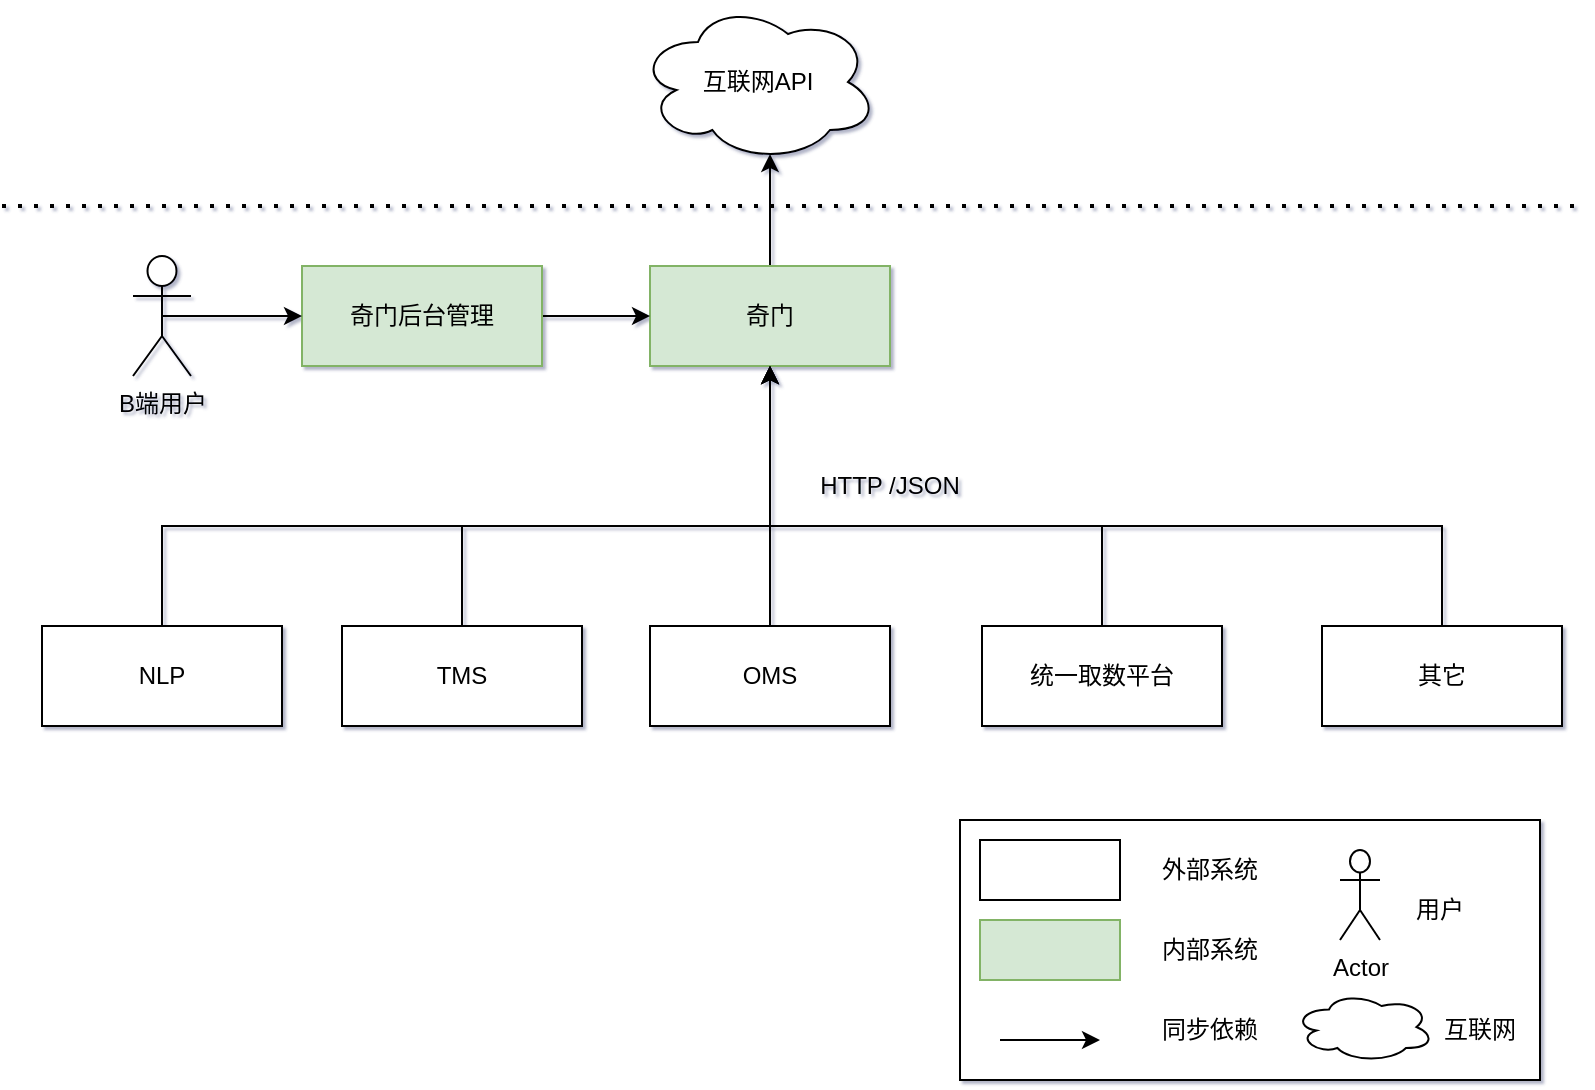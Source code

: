 <mxfile version="17.4.5" type="github">
  <diagram id="0nQF2doMmd6Lq2jV-xo2" name="Page-1">
    <mxGraphModel dx="1422" dy="1923" grid="0" gridSize="10" guides="1" tooltips="1" connect="1" arrows="1" fold="1" page="1" pageScale="1" pageWidth="827" pageHeight="1169" background="#ffffff" math="0" shadow="1">
      <root>
        <mxCell id="0" />
        <mxCell id="1" parent="0" />
        <mxCell id="cIi_XP3WYMKJ5PLT9F9F-77" style="edgeStyle=orthogonalEdgeStyle;rounded=0;orthogonalLoop=1;jettySize=auto;html=1;exitX=0.5;exitY=0;exitDx=0;exitDy=0;entryX=0.55;entryY=0.95;entryDx=0;entryDy=0;entryPerimeter=0;" parent="1" source="cIi_XP3WYMKJ5PLT9F9F-1" target="cIi_XP3WYMKJ5PLT9F9F-74" edge="1">
          <mxGeometry relative="1" as="geometry" />
        </mxCell>
        <mxCell id="cIi_XP3WYMKJ5PLT9F9F-1" value="奇门" style="rounded=0;whiteSpace=wrap;html=1;fillColor=#d5e8d4;strokeColor=#82b366;" parent="1" vertex="1">
          <mxGeometry x="344" y="-840" width="120" height="50" as="geometry" />
        </mxCell>
        <mxCell id="cIi_XP3WYMKJ5PLT9F9F-61" style="edgeStyle=orthogonalEdgeStyle;rounded=0;orthogonalLoop=1;jettySize=auto;html=1;exitX=0.5;exitY=0;exitDx=0;exitDy=0;entryX=0.5;entryY=1;entryDx=0;entryDy=0;" parent="1" source="cIi_XP3WYMKJ5PLT9F9F-2" target="cIi_XP3WYMKJ5PLT9F9F-1" edge="1">
          <mxGeometry relative="1" as="geometry">
            <Array as="points">
              <mxPoint x="100" y="-710" />
              <mxPoint x="404" y="-710" />
            </Array>
          </mxGeometry>
        </mxCell>
        <mxCell id="cIi_XP3WYMKJ5PLT9F9F-2" value="NLP" style="rounded=0;whiteSpace=wrap;html=1;flipH=1;flipV=1;" parent="1" vertex="1">
          <mxGeometry x="40" y="-660" width="120" height="50" as="geometry" />
        </mxCell>
        <mxCell id="cIi_XP3WYMKJ5PLT9F9F-63" style="edgeStyle=orthogonalEdgeStyle;rounded=0;orthogonalLoop=1;jettySize=auto;html=1;exitX=0.5;exitY=0;exitDx=0;exitDy=0;entryX=0.5;entryY=1;entryDx=0;entryDy=0;" parent="1" source="cIi_XP3WYMKJ5PLT9F9F-3" target="cIi_XP3WYMKJ5PLT9F9F-1" edge="1">
          <mxGeometry relative="1" as="geometry">
            <Array as="points">
              <mxPoint x="250" y="-710" />
              <mxPoint x="404" y="-710" />
            </Array>
          </mxGeometry>
        </mxCell>
        <mxCell id="cIi_XP3WYMKJ5PLT9F9F-3" value="TMS" style="rounded=0;whiteSpace=wrap;html=1;flipH=1;flipV=1;" parent="1" vertex="1">
          <mxGeometry x="190" y="-660" width="120" height="50" as="geometry" />
        </mxCell>
        <mxCell id="cIi_XP3WYMKJ5PLT9F9F-64" style="edgeStyle=orthogonalEdgeStyle;rounded=0;orthogonalLoop=1;jettySize=auto;html=1;exitX=0.5;exitY=0;exitDx=0;exitDy=0;entryX=0.5;entryY=1;entryDx=0;entryDy=0;" parent="1" source="cIi_XP3WYMKJ5PLT9F9F-4" target="cIi_XP3WYMKJ5PLT9F9F-1" edge="1">
          <mxGeometry relative="1" as="geometry" />
        </mxCell>
        <mxCell id="cIi_XP3WYMKJ5PLT9F9F-4" value="OMS" style="rounded=0;whiteSpace=wrap;html=1;flipH=1;flipV=1;" parent="1" vertex="1">
          <mxGeometry x="344" y="-660" width="120" height="50" as="geometry" />
        </mxCell>
        <mxCell id="cIi_XP3WYMKJ5PLT9F9F-66" style="edgeStyle=orthogonalEdgeStyle;rounded=0;orthogonalLoop=1;jettySize=auto;html=1;exitX=0.5;exitY=0;exitDx=0;exitDy=0;entryX=0.5;entryY=1;entryDx=0;entryDy=0;" parent="1" source="cIi_XP3WYMKJ5PLT9F9F-5" target="cIi_XP3WYMKJ5PLT9F9F-1" edge="1">
          <mxGeometry relative="1" as="geometry">
            <Array as="points">
              <mxPoint x="570" y="-710" />
              <mxPoint x="404" y="-710" />
            </Array>
          </mxGeometry>
        </mxCell>
        <mxCell id="cIi_XP3WYMKJ5PLT9F9F-5" value="统一取数平台" style="rounded=0;whiteSpace=wrap;html=1;flipH=1;flipV=1;" parent="1" vertex="1">
          <mxGeometry x="510" y="-660" width="120" height="50" as="geometry" />
        </mxCell>
        <mxCell id="cIi_XP3WYMKJ5PLT9F9F-22" value="HTTP /JSON" style="text;html=1;strokeColor=none;fillColor=none;align=center;verticalAlign=middle;whiteSpace=wrap;rounded=0;" parent="1" vertex="1">
          <mxGeometry x="414" y="-740" width="100" height="20" as="geometry" />
        </mxCell>
        <mxCell id="cIi_XP3WYMKJ5PLT9F9F-73" style="edgeStyle=orthogonalEdgeStyle;rounded=0;orthogonalLoop=1;jettySize=auto;html=1;exitX=1;exitY=0.5;exitDx=0;exitDy=0;entryX=0;entryY=0.5;entryDx=0;entryDy=0;" parent="1" source="cIi_XP3WYMKJ5PLT9F9F-23" target="cIi_XP3WYMKJ5PLT9F9F-1" edge="1">
          <mxGeometry relative="1" as="geometry" />
        </mxCell>
        <mxCell id="cIi_XP3WYMKJ5PLT9F9F-23" value="奇门后台管理" style="rounded=0;whiteSpace=wrap;html=1;fillColor=#d5e8d4;strokeColor=#82b366;" parent="1" vertex="1">
          <mxGeometry x="170" y="-840" width="120" height="50" as="geometry" />
        </mxCell>
        <mxCell id="cIi_XP3WYMKJ5PLT9F9F-72" style="edgeStyle=orthogonalEdgeStyle;rounded=0;orthogonalLoop=1;jettySize=auto;html=1;exitX=0.5;exitY=0.5;exitDx=0;exitDy=0;exitPerimeter=0;entryX=0;entryY=0.5;entryDx=0;entryDy=0;" parent="1" source="cIi_XP3WYMKJ5PLT9F9F-25" target="cIi_XP3WYMKJ5PLT9F9F-23" edge="1">
          <mxGeometry relative="1" as="geometry" />
        </mxCell>
        <mxCell id="cIi_XP3WYMKJ5PLT9F9F-25" value="B端用户" style="shape=umlActor;verticalLabelPosition=bottom;verticalAlign=top;html=1;outlineConnect=0;" parent="1" vertex="1">
          <mxGeometry x="85.5" y="-845" width="29" height="60" as="geometry" />
        </mxCell>
        <mxCell id="cIi_XP3WYMKJ5PLT9F9F-30" value="" style="rounded=0;whiteSpace=wrap;html=1;" parent="1" vertex="1">
          <mxGeometry x="499" y="-563" width="290" height="130" as="geometry" />
        </mxCell>
        <mxCell id="cIi_XP3WYMKJ5PLT9F9F-67" style="edgeStyle=orthogonalEdgeStyle;rounded=0;orthogonalLoop=1;jettySize=auto;html=1;exitX=0.5;exitY=0;exitDx=0;exitDy=0;entryX=0.5;entryY=1;entryDx=0;entryDy=0;" parent="1" source="cIi_XP3WYMKJ5PLT9F9F-31" target="cIi_XP3WYMKJ5PLT9F9F-1" edge="1">
          <mxGeometry relative="1" as="geometry">
            <Array as="points">
              <mxPoint x="740" y="-710" />
              <mxPoint x="404" y="-710" />
            </Array>
          </mxGeometry>
        </mxCell>
        <mxCell id="cIi_XP3WYMKJ5PLT9F9F-31" value="其它" style="rounded=0;whiteSpace=wrap;html=1;flipH=1;flipV=1;" parent="1" vertex="1">
          <mxGeometry x="680" y="-660" width="120" height="50" as="geometry" />
        </mxCell>
        <mxCell id="cIi_XP3WYMKJ5PLT9F9F-41" value="" style="rounded=0;whiteSpace=wrap;html=1;flipH=1;flipV=1;" parent="1" vertex="1">
          <mxGeometry x="509" y="-553" width="70" height="30" as="geometry" />
        </mxCell>
        <mxCell id="cIi_XP3WYMKJ5PLT9F9F-42" value="" style="rounded=0;whiteSpace=wrap;html=1;flipH=1;flipV=1;fillColor=#d5e8d4;strokeColor=#82b366;" parent="1" vertex="1">
          <mxGeometry x="509" y="-513" width="70" height="30" as="geometry" />
        </mxCell>
        <mxCell id="cIi_XP3WYMKJ5PLT9F9F-44" value="Actor" style="shape=umlActor;verticalLabelPosition=bottom;verticalAlign=top;html=1;outlineConnect=0;" parent="1" vertex="1">
          <mxGeometry x="689" y="-548" width="20" height="45" as="geometry" />
        </mxCell>
        <mxCell id="cIi_XP3WYMKJ5PLT9F9F-46" value="" style="endArrow=classic;html=1;" parent="1" edge="1">
          <mxGeometry width="50" height="50" relative="1" as="geometry">
            <mxPoint x="519" y="-453" as="sourcePoint" />
            <mxPoint x="569" y="-453" as="targetPoint" />
          </mxGeometry>
        </mxCell>
        <mxCell id="cIi_XP3WYMKJ5PLT9F9F-47" value="外部系统" style="text;html=1;strokeColor=none;fillColor=none;align=center;verticalAlign=middle;whiteSpace=wrap;rounded=0;" parent="1" vertex="1">
          <mxGeometry x="599" y="-548" width="50" height="20" as="geometry" />
        </mxCell>
        <mxCell id="cIi_XP3WYMKJ5PLT9F9F-48" value="内部系统" style="text;html=1;strokeColor=none;fillColor=none;align=center;verticalAlign=middle;whiteSpace=wrap;rounded=0;" parent="1" vertex="1">
          <mxGeometry x="599" y="-508" width="50" height="20" as="geometry" />
        </mxCell>
        <mxCell id="cIi_XP3WYMKJ5PLT9F9F-49" value="同步依赖" style="text;html=1;strokeColor=none;fillColor=none;align=center;verticalAlign=middle;whiteSpace=wrap;rounded=0;" parent="1" vertex="1">
          <mxGeometry x="599" y="-468.5" width="50" height="20" as="geometry" />
        </mxCell>
        <mxCell id="cIi_XP3WYMKJ5PLT9F9F-50" value="用户" style="text;html=1;strokeColor=none;fillColor=none;align=center;verticalAlign=middle;whiteSpace=wrap;rounded=0;" parent="1" vertex="1">
          <mxGeometry x="719" y="-528" width="40" height="20" as="geometry" />
        </mxCell>
        <mxCell id="cIi_XP3WYMKJ5PLT9F9F-74" value="互联网API" style="ellipse;shape=cloud;whiteSpace=wrap;html=1;" parent="1" vertex="1">
          <mxGeometry x="338" y="-972" width="120" height="80" as="geometry" />
        </mxCell>
        <mxCell id="cIi_XP3WYMKJ5PLT9F9F-78" value="" style="ellipse;shape=cloud;whiteSpace=wrap;html=1;" parent="1" vertex="1">
          <mxGeometry x="666" y="-477" width="70" height="35" as="geometry" />
        </mxCell>
        <mxCell id="cIi_XP3WYMKJ5PLT9F9F-79" value="互联网" style="text;html=1;strokeColor=none;fillColor=none;align=center;verticalAlign=middle;whiteSpace=wrap;rounded=0;" parent="1" vertex="1">
          <mxGeometry x="739" y="-468.5" width="40" height="20" as="geometry" />
        </mxCell>
        <mxCell id="cIi_XP3WYMKJ5PLT9F9F-80" value="" style="endArrow=none;dashed=1;html=1;dashPattern=1 3;strokeWidth=2;" parent="1" edge="1">
          <mxGeometry width="50" height="50" relative="1" as="geometry">
            <mxPoint x="20" y="-870" as="sourcePoint" />
            <mxPoint x="810" y="-870" as="targetPoint" />
          </mxGeometry>
        </mxCell>
      </root>
    </mxGraphModel>
  </diagram>
</mxfile>
